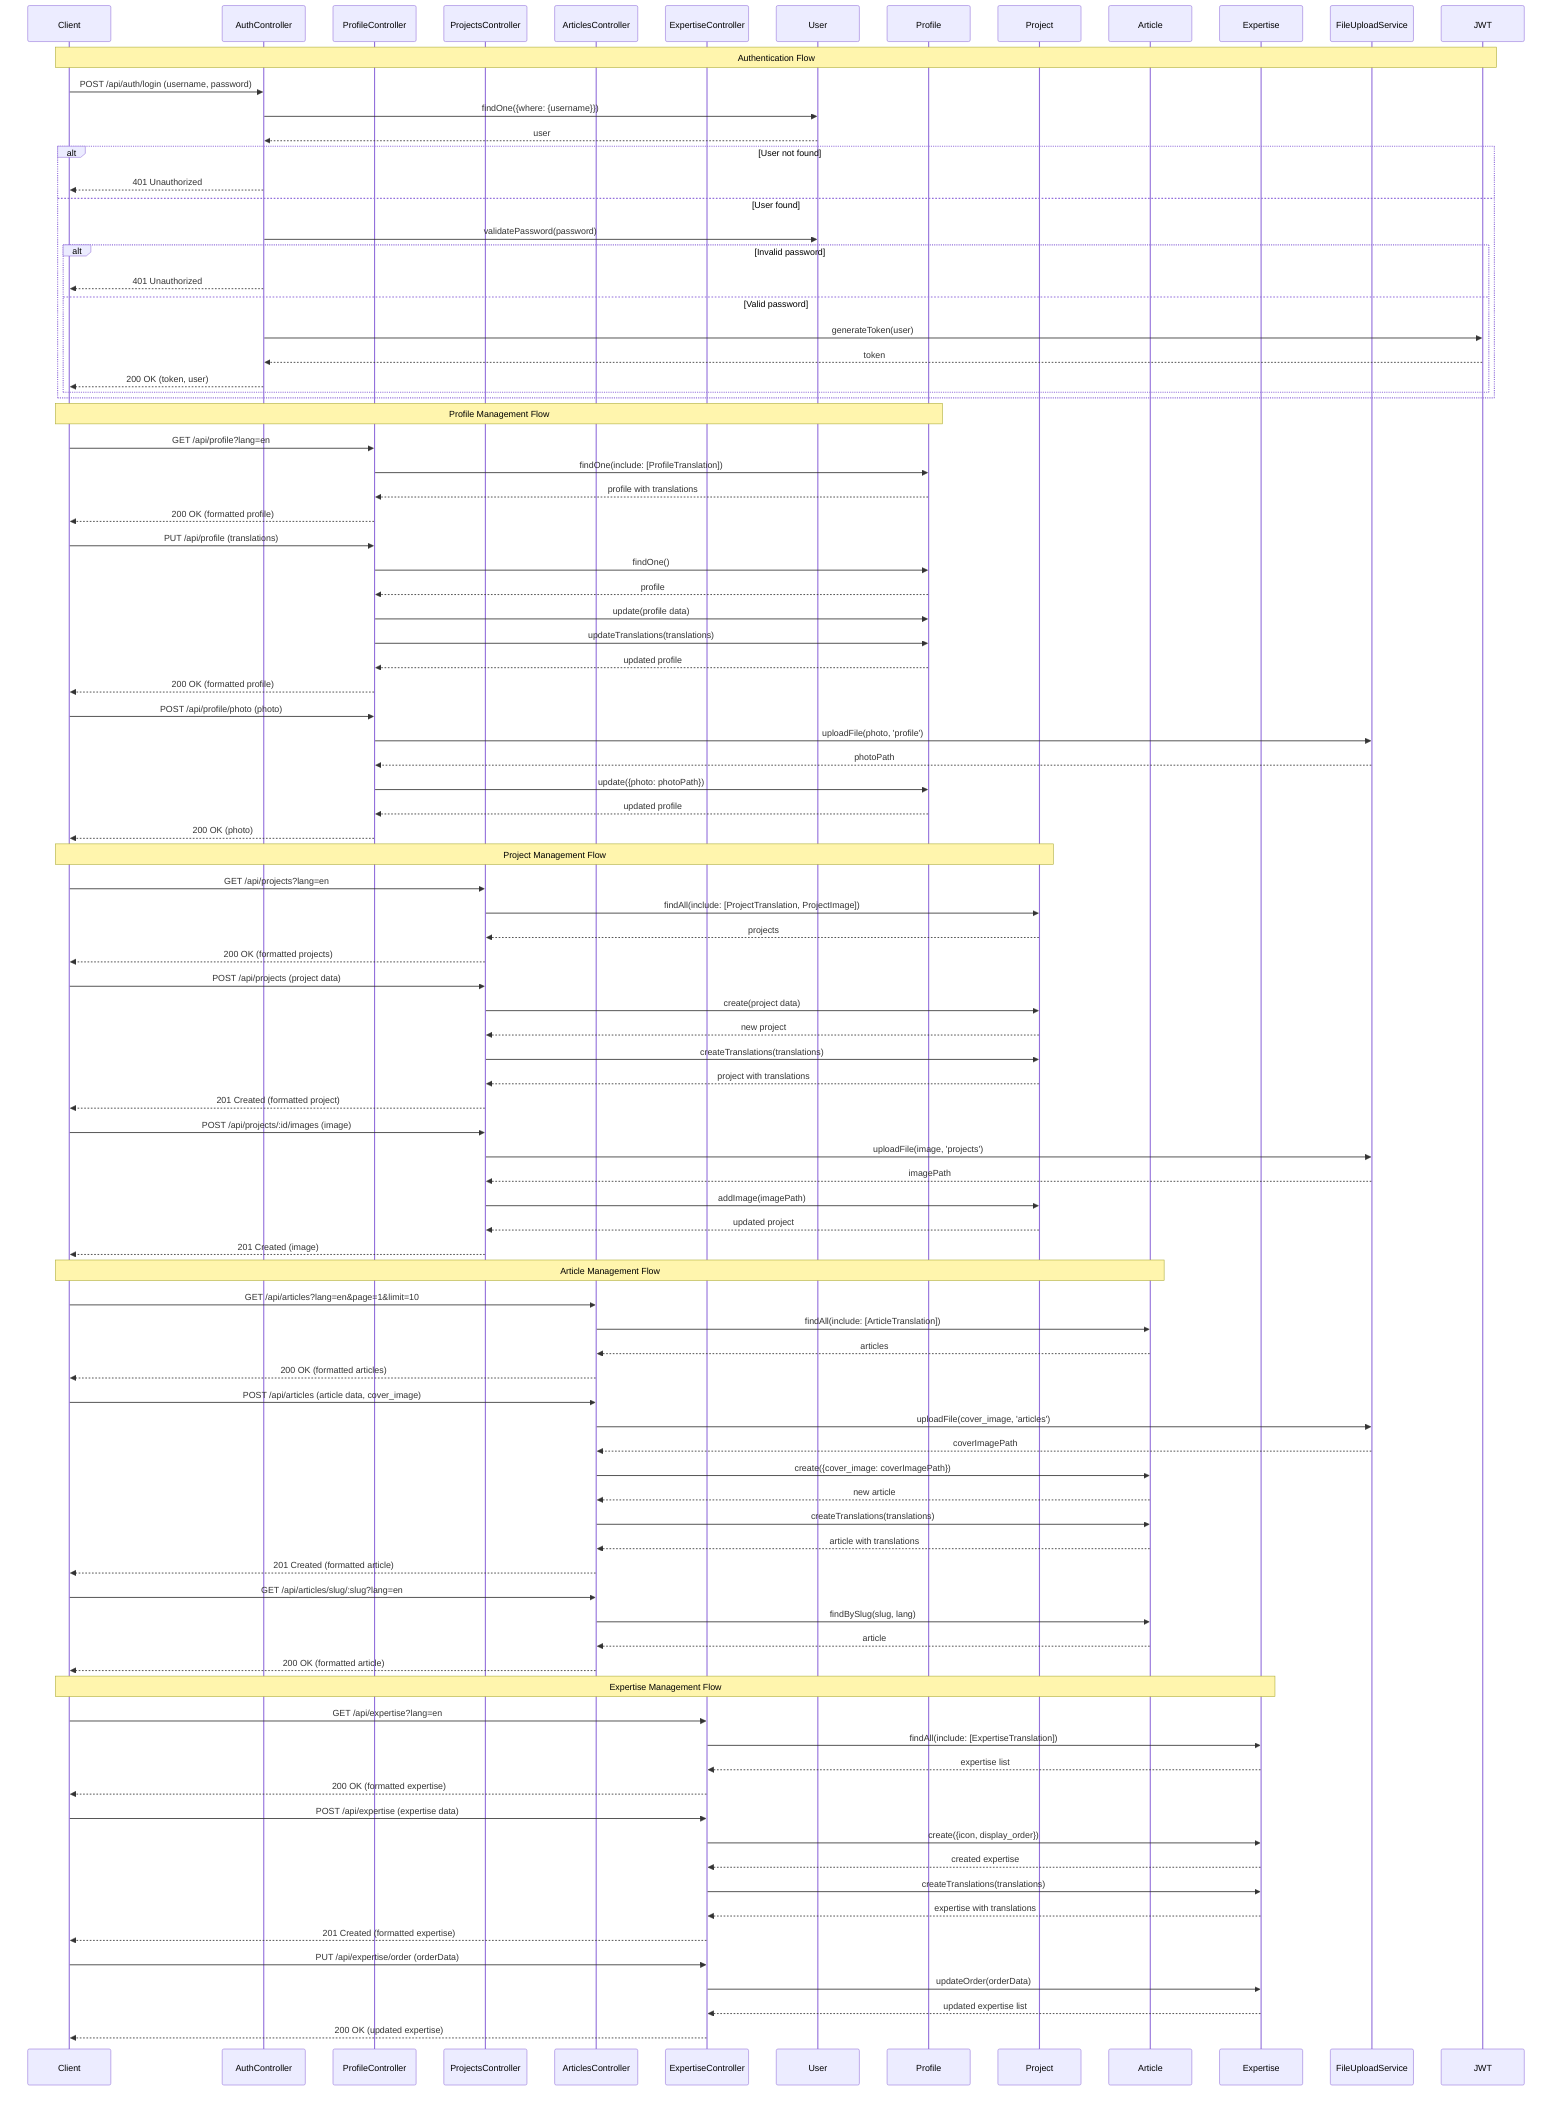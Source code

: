 sequenceDiagram
    participant Client
    participant AuthController
    participant ProfileController
    participant ProjectsController
    participant ArticlesController
    participant ExpertiseController
    participant User
    participant Profile
    participant Project
    participant Article
    participant Expertise
    participant FileUploadService
    participant JWT

    Note over Client,JWT: Authentication Flow
    Client->>AuthController: POST /api/auth/login (username, password)
    AuthController->>User: findOne({where: {username}})
    User-->>AuthController: user
    alt User not found
        AuthController-->>Client: 401 Unauthorized
    else User found
        AuthController->>User: validatePassword(password)
        alt Invalid password
            AuthController-->>Client: 401 Unauthorized
        else Valid password
            AuthController->>JWT: generateToken(user)
            JWT-->>AuthController: token
            AuthController-->>Client: 200 OK (token, user)
        end
    end

    Note over Client,Profile: Profile Management Flow
    Client->>ProfileController: GET /api/profile?lang=en
    ProfileController->>Profile: findOne(include: [ProfileTranslation])
    Profile-->>ProfileController: profile with translations
    ProfileController-->>Client: 200 OK (formatted profile)
    
    Client->>ProfileController: PUT /api/profile (translations)
    ProfileController->>Profile: findOne()
    Profile-->>ProfileController: profile
    ProfileController->>Profile: update(profile data)
    ProfileController->>Profile: updateTranslations(translations)
    Profile-->>ProfileController: updated profile
    ProfileController-->>Client: 200 OK (formatted profile)
    
    Client->>ProfileController: POST /api/profile/photo (photo)
    ProfileController->>FileUploadService: uploadFile(photo, 'profile')
    FileUploadService-->>ProfileController: photoPath
    ProfileController->>Profile: update({photo: photoPath})
    Profile-->>ProfileController: updated profile
    ProfileController-->>Client: 200 OK (photo)

    Note over Client,Project: Project Management Flow
    Client->>ProjectsController: GET /api/projects?lang=en
    ProjectsController->>Project: findAll(include: [ProjectTranslation, ProjectImage])
    Project-->>ProjectsController: projects
    ProjectsController-->>Client: 200 OK (formatted projects)
    
    Client->>ProjectsController: POST /api/projects (project data)
    ProjectsController->>Project: create(project data)
    Project-->>ProjectsController: new project
    ProjectsController->>Project: createTranslations(translations)
    Project-->>ProjectsController: project with translations
    ProjectsController-->>Client: 201 Created (formatted project)
    
    Client->>ProjectsController: POST /api/projects/:id/images (image)
    ProjectsController->>FileUploadService: uploadFile(image, 'projects')
    FileUploadService-->>ProjectsController: imagePath
    ProjectsController->>Project: addImage(imagePath)
    Project-->>ProjectsController: updated project
    ProjectsController-->>Client: 201 Created (image)

    Note over Client,Article: Article Management Flow
    Client->>ArticlesController: GET /api/articles?lang=en&page=1&limit=10
    ArticlesController->>Article: findAll(include: [ArticleTranslation])
    Article-->>ArticlesController: articles
    ArticlesController-->>Client: 200 OK (formatted articles)
    
    Client->>ArticlesController: POST /api/articles (article data, cover_image)
    ArticlesController->>FileUploadService: uploadFile(cover_image, 'articles')
    FileUploadService-->>ArticlesController: coverImagePath
    ArticlesController->>Article: create({cover_image: coverImagePath})
    Article-->>ArticlesController: new article
    ArticlesController->>Article: createTranslations(translations)
    Article-->>ArticlesController: article with translations
    ArticlesController-->>Client: 201 Created (formatted article)
    
    Client->>ArticlesController: GET /api/articles/slug/:slug?lang=en
    ArticlesController->>Article: findBySlug(slug, lang)
    Article-->>ArticlesController: article
    ArticlesController-->>Client: 200 OK (formatted article)

    Note over Client,Expertise: Expertise Management Flow
    Client->>ExpertiseController: GET /api/expertise?lang=en
    ExpertiseController->>Expertise: findAll(include: [ExpertiseTranslation])
    Expertise-->>ExpertiseController: expertise list
    ExpertiseController-->>Client: 200 OK (formatted expertise)
    
    Client->>ExpertiseController: POST /api/expertise (expertise data)
    ExpertiseController->>Expertise: create({icon, display_order})
    Expertise-->>ExpertiseController: created expertise
    ExpertiseController->>Expertise: createTranslations(translations)
    Expertise-->>ExpertiseController: expertise with translations
    ExpertiseController-->>Client: 201 Created (formatted expertise)
    
    Client->>ExpertiseController: PUT /api/expertise/order (orderData)
    ExpertiseController->>Expertise: updateOrder(orderData)
    Expertise-->>ExpertiseController: updated expertise list
    ExpertiseController-->>Client: 200 OK (updated expertise)